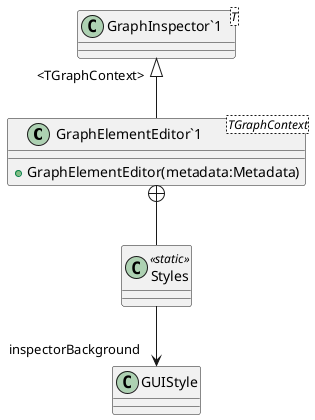 @startuml
class "GraphElementEditor`1"<TGraphContext> {
    + GraphElementEditor(metadata:Metadata)
}
class "GraphInspector`1"<T> {
}
class Styles <<static>> {
}
"GraphInspector`1" "<TGraphContext>" <|-- "GraphElementEditor`1"
"GraphElementEditor`1" +-- Styles
Styles --> "inspectorBackground" GUIStyle
@enduml
